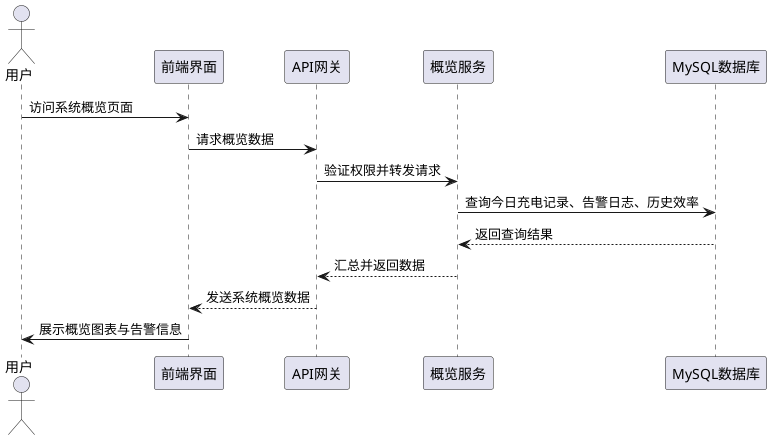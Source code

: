 @startuml
actor 用户
participant 前端界面
participant API网关
participant 概览服务
participant MySQL数据库

用户 -> 前端界面 : 访问系统概览页面
前端界面 -> API网关 : 请求概览数据
API网关 -> 概览服务 : 验证权限并转发请求
概览服务 -> MySQL数据库 : 查询今日充电记录、告警日志、历史效率
MySQL数据库 --> 概览服务 : 返回查询结果
概览服务 --> API网关 : 汇总并返回数据
API网关 --> 前端界面 : 发送系统概览数据
前端界面 -> 用户 : 展示概览图表与告警信息
@enduml

